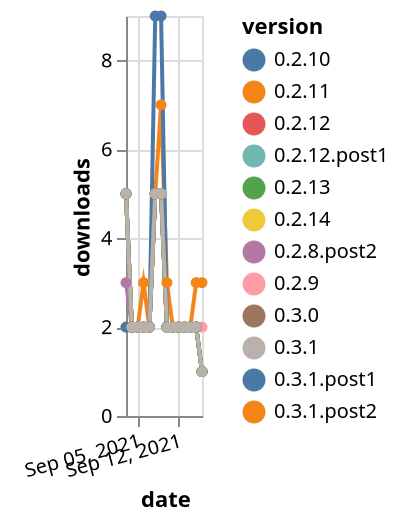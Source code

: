 {"$schema": "https://vega.github.io/schema/vega-lite/v5.json", "description": "A simple bar chart with embedded data.", "data": {"values": [{"date": "2021-09-03", "total": 631, "delta": 2, "version": "0.2.9"}, {"date": "2021-09-04", "total": 633, "delta": 2, "version": "0.2.9"}, {"date": "2021-09-05", "total": 635, "delta": 2, "version": "0.2.9"}, {"date": "2021-09-06", "total": 637, "delta": 2, "version": "0.2.9"}, {"date": "2021-09-07", "total": 639, "delta": 2, "version": "0.2.9"}, {"date": "2021-09-08", "total": 644, "delta": 5, "version": "0.2.9"}, {"date": "2021-09-09", "total": 649, "delta": 5, "version": "0.2.9"}, {"date": "2021-09-10", "total": 651, "delta": 2, "version": "0.2.9"}, {"date": "2021-09-11", "total": 653, "delta": 2, "version": "0.2.9"}, {"date": "2021-09-12", "total": 655, "delta": 2, "version": "0.2.9"}, {"date": "2021-09-13", "total": 657, "delta": 2, "version": "0.2.9"}, {"date": "2021-09-14", "total": 659, "delta": 2, "version": "0.2.9"}, {"date": "2021-09-15", "total": 661, "delta": 2, "version": "0.2.9"}, {"date": "2021-09-16", "total": 663, "delta": 2, "version": "0.2.9"}, {"date": "2021-09-03", "total": 300, "delta": 5, "version": "0.2.11"}, {"date": "2021-09-04", "total": 302, "delta": 2, "version": "0.2.11"}, {"date": "2021-09-05", "total": 304, "delta": 2, "version": "0.2.11"}, {"date": "2021-09-06", "total": 306, "delta": 2, "version": "0.2.11"}, {"date": "2021-09-07", "total": 308, "delta": 2, "version": "0.2.11"}, {"date": "2021-09-08", "total": 313, "delta": 5, "version": "0.2.11"}, {"date": "2021-09-09", "total": 318, "delta": 5, "version": "0.2.11"}, {"date": "2021-09-10", "total": 320, "delta": 2, "version": "0.2.11"}, {"date": "2021-09-11", "total": 322, "delta": 2, "version": "0.2.11"}, {"date": "2021-09-12", "total": 324, "delta": 2, "version": "0.2.11"}, {"date": "2021-09-13", "total": 326, "delta": 2, "version": "0.2.11"}, {"date": "2021-09-14", "total": 328, "delta": 2, "version": "0.2.11"}, {"date": "2021-09-15", "total": 330, "delta": 2, "version": "0.2.11"}, {"date": "2021-09-16", "total": 331, "delta": 1, "version": "0.2.11"}, {"date": "2021-09-03", "total": 230, "delta": 5, "version": "0.2.12.post1"}, {"date": "2021-09-04", "total": 232, "delta": 2, "version": "0.2.12.post1"}, {"date": "2021-09-05", "total": 234, "delta": 2, "version": "0.2.12.post1"}, {"date": "2021-09-06", "total": 236, "delta": 2, "version": "0.2.12.post1"}, {"date": "2021-09-07", "total": 238, "delta": 2, "version": "0.2.12.post1"}, {"date": "2021-09-08", "total": 243, "delta": 5, "version": "0.2.12.post1"}, {"date": "2021-09-09", "total": 248, "delta": 5, "version": "0.2.12.post1"}, {"date": "2021-09-10", "total": 250, "delta": 2, "version": "0.2.12.post1"}, {"date": "2021-09-11", "total": 252, "delta": 2, "version": "0.2.12.post1"}, {"date": "2021-09-12", "total": 254, "delta": 2, "version": "0.2.12.post1"}, {"date": "2021-09-13", "total": 256, "delta": 2, "version": "0.2.12.post1"}, {"date": "2021-09-14", "total": 258, "delta": 2, "version": "0.2.12.post1"}, {"date": "2021-09-15", "total": 260, "delta": 2, "version": "0.2.12.post1"}, {"date": "2021-09-16", "total": 261, "delta": 1, "version": "0.2.12.post1"}, {"date": "2021-09-03", "total": 651, "delta": 3, "version": "0.2.8.post2"}, {"date": "2021-09-04", "total": 653, "delta": 2, "version": "0.2.8.post2"}, {"date": "2021-09-05", "total": 655, "delta": 2, "version": "0.2.8.post2"}, {"date": "2021-09-06", "total": 657, "delta": 2, "version": "0.2.8.post2"}, {"date": "2021-09-07", "total": 659, "delta": 2, "version": "0.2.8.post2"}, {"date": "2021-09-08", "total": 664, "delta": 5, "version": "0.2.8.post2"}, {"date": "2021-09-09", "total": 669, "delta": 5, "version": "0.2.8.post2"}, {"date": "2021-09-10", "total": 671, "delta": 2, "version": "0.2.8.post2"}, {"date": "2021-09-11", "total": 673, "delta": 2, "version": "0.2.8.post2"}, {"date": "2021-09-12", "total": 675, "delta": 2, "version": "0.2.8.post2"}, {"date": "2021-09-13", "total": 677, "delta": 2, "version": "0.2.8.post2"}, {"date": "2021-09-14", "total": 679, "delta": 2, "version": "0.2.8.post2"}, {"date": "2021-09-15", "total": 681, "delta": 2, "version": "0.2.8.post2"}, {"date": "2021-09-16", "total": 682, "delta": 1, "version": "0.2.8.post2"}, {"date": "2021-09-03", "total": 268, "delta": 5, "version": "0.2.12"}, {"date": "2021-09-04", "total": 270, "delta": 2, "version": "0.2.12"}, {"date": "2021-09-05", "total": 272, "delta": 2, "version": "0.2.12"}, {"date": "2021-09-06", "total": 274, "delta": 2, "version": "0.2.12"}, {"date": "2021-09-07", "total": 276, "delta": 2, "version": "0.2.12"}, {"date": "2021-09-08", "total": 281, "delta": 5, "version": "0.2.12"}, {"date": "2021-09-09", "total": 286, "delta": 5, "version": "0.2.12"}, {"date": "2021-09-10", "total": 288, "delta": 2, "version": "0.2.12"}, {"date": "2021-09-11", "total": 290, "delta": 2, "version": "0.2.12"}, {"date": "2021-09-12", "total": 292, "delta": 2, "version": "0.2.12"}, {"date": "2021-09-13", "total": 294, "delta": 2, "version": "0.2.12"}, {"date": "2021-09-14", "total": 296, "delta": 2, "version": "0.2.12"}, {"date": "2021-09-15", "total": 298, "delta": 2, "version": "0.2.12"}, {"date": "2021-09-16", "total": 299, "delta": 1, "version": "0.2.12"}, {"date": "2021-09-03", "total": 152, "delta": 5, "version": "0.3.1.post2"}, {"date": "2021-09-04", "total": 154, "delta": 2, "version": "0.3.1.post2"}, {"date": "2021-09-05", "total": 156, "delta": 2, "version": "0.3.1.post2"}, {"date": "2021-09-06", "total": 159, "delta": 3, "version": "0.3.1.post2"}, {"date": "2021-09-07", "total": 161, "delta": 2, "version": "0.3.1.post2"}, {"date": "2021-09-08", "total": 166, "delta": 5, "version": "0.3.1.post2"}, {"date": "2021-09-09", "total": 173, "delta": 7, "version": "0.3.1.post2"}, {"date": "2021-09-10", "total": 176, "delta": 3, "version": "0.3.1.post2"}, {"date": "2021-09-11", "total": 178, "delta": 2, "version": "0.3.1.post2"}, {"date": "2021-09-12", "total": 180, "delta": 2, "version": "0.3.1.post2"}, {"date": "2021-09-13", "total": 182, "delta": 2, "version": "0.3.1.post2"}, {"date": "2021-09-14", "total": 184, "delta": 2, "version": "0.3.1.post2"}, {"date": "2021-09-15", "total": 187, "delta": 3, "version": "0.3.1.post2"}, {"date": "2021-09-16", "total": 190, "delta": 3, "version": "0.3.1.post2"}, {"date": "2021-09-03", "total": 274, "delta": 5, "version": "0.2.14"}, {"date": "2021-09-04", "total": 276, "delta": 2, "version": "0.2.14"}, {"date": "2021-09-05", "total": 278, "delta": 2, "version": "0.2.14"}, {"date": "2021-09-06", "total": 280, "delta": 2, "version": "0.2.14"}, {"date": "2021-09-07", "total": 282, "delta": 2, "version": "0.2.14"}, {"date": "2021-09-08", "total": 287, "delta": 5, "version": "0.2.14"}, {"date": "2021-09-09", "total": 292, "delta": 5, "version": "0.2.14"}, {"date": "2021-09-10", "total": 294, "delta": 2, "version": "0.2.14"}, {"date": "2021-09-11", "total": 296, "delta": 2, "version": "0.2.14"}, {"date": "2021-09-12", "total": 298, "delta": 2, "version": "0.2.14"}, {"date": "2021-09-13", "total": 300, "delta": 2, "version": "0.2.14"}, {"date": "2021-09-14", "total": 302, "delta": 2, "version": "0.2.14"}, {"date": "2021-09-15", "total": 304, "delta": 2, "version": "0.2.14"}, {"date": "2021-09-16", "total": 305, "delta": 1, "version": "0.2.14"}, {"date": "2021-09-03", "total": 692, "delta": 2, "version": "0.2.10"}, {"date": "2021-09-04", "total": 694, "delta": 2, "version": "0.2.10"}, {"date": "2021-09-05", "total": 696, "delta": 2, "version": "0.2.10"}, {"date": "2021-09-06", "total": 698, "delta": 2, "version": "0.2.10"}, {"date": "2021-09-07", "total": 700, "delta": 2, "version": "0.2.10"}, {"date": "2021-09-08", "total": 709, "delta": 9, "version": "0.2.10"}, {"date": "2021-09-09", "total": 718, "delta": 9, "version": "0.2.10"}, {"date": "2021-09-10", "total": 720, "delta": 2, "version": "0.2.10"}, {"date": "2021-09-11", "total": 722, "delta": 2, "version": "0.2.10"}, {"date": "2021-09-12", "total": 724, "delta": 2, "version": "0.2.10"}, {"date": "2021-09-13", "total": 726, "delta": 2, "version": "0.2.10"}, {"date": "2021-09-14", "total": 728, "delta": 2, "version": "0.2.10"}, {"date": "2021-09-15", "total": 730, "delta": 2, "version": "0.2.10"}, {"date": "2021-09-16", "total": 731, "delta": 1, "version": "0.2.10"}, {"date": "2021-09-03", "total": 190, "delta": 5, "version": "0.3.0"}, {"date": "2021-09-04", "total": 192, "delta": 2, "version": "0.3.0"}, {"date": "2021-09-05", "total": 194, "delta": 2, "version": "0.3.0"}, {"date": "2021-09-06", "total": 196, "delta": 2, "version": "0.3.0"}, {"date": "2021-09-07", "total": 198, "delta": 2, "version": "0.3.0"}, {"date": "2021-09-08", "total": 203, "delta": 5, "version": "0.3.0"}, {"date": "2021-09-09", "total": 208, "delta": 5, "version": "0.3.0"}, {"date": "2021-09-10", "total": 210, "delta": 2, "version": "0.3.0"}, {"date": "2021-09-11", "total": 212, "delta": 2, "version": "0.3.0"}, {"date": "2021-09-12", "total": 214, "delta": 2, "version": "0.3.0"}, {"date": "2021-09-13", "total": 216, "delta": 2, "version": "0.3.0"}, {"date": "2021-09-14", "total": 218, "delta": 2, "version": "0.3.0"}, {"date": "2021-09-15", "total": 220, "delta": 2, "version": "0.3.0"}, {"date": "2021-09-16", "total": 221, "delta": 1, "version": "0.3.0"}, {"date": "2021-09-03", "total": 150, "delta": 5, "version": "0.3.1.post1"}, {"date": "2021-09-04", "total": 152, "delta": 2, "version": "0.3.1.post1"}, {"date": "2021-09-05", "total": 154, "delta": 2, "version": "0.3.1.post1"}, {"date": "2021-09-06", "total": 156, "delta": 2, "version": "0.3.1.post1"}, {"date": "2021-09-07", "total": 158, "delta": 2, "version": "0.3.1.post1"}, {"date": "2021-09-08", "total": 163, "delta": 5, "version": "0.3.1.post1"}, {"date": "2021-09-09", "total": 168, "delta": 5, "version": "0.3.1.post1"}, {"date": "2021-09-10", "total": 170, "delta": 2, "version": "0.3.1.post1"}, {"date": "2021-09-11", "total": 172, "delta": 2, "version": "0.3.1.post1"}, {"date": "2021-09-12", "total": 174, "delta": 2, "version": "0.3.1.post1"}, {"date": "2021-09-13", "total": 176, "delta": 2, "version": "0.3.1.post1"}, {"date": "2021-09-14", "total": 178, "delta": 2, "version": "0.3.1.post1"}, {"date": "2021-09-15", "total": 180, "delta": 2, "version": "0.3.1.post1"}, {"date": "2021-09-16", "total": 181, "delta": 1, "version": "0.3.1.post1"}, {"date": "2021-09-03", "total": 232, "delta": 5, "version": "0.2.13"}, {"date": "2021-09-04", "total": 234, "delta": 2, "version": "0.2.13"}, {"date": "2021-09-05", "total": 236, "delta": 2, "version": "0.2.13"}, {"date": "2021-09-06", "total": 238, "delta": 2, "version": "0.2.13"}, {"date": "2021-09-07", "total": 240, "delta": 2, "version": "0.2.13"}, {"date": "2021-09-08", "total": 245, "delta": 5, "version": "0.2.13"}, {"date": "2021-09-09", "total": 250, "delta": 5, "version": "0.2.13"}, {"date": "2021-09-10", "total": 252, "delta": 2, "version": "0.2.13"}, {"date": "2021-09-11", "total": 254, "delta": 2, "version": "0.2.13"}, {"date": "2021-09-12", "total": 256, "delta": 2, "version": "0.2.13"}, {"date": "2021-09-13", "total": 258, "delta": 2, "version": "0.2.13"}, {"date": "2021-09-14", "total": 260, "delta": 2, "version": "0.2.13"}, {"date": "2021-09-15", "total": 262, "delta": 2, "version": "0.2.13"}, {"date": "2021-09-16", "total": 263, "delta": 1, "version": "0.2.13"}, {"date": "2021-09-03", "total": 163, "delta": 5, "version": "0.3.1"}, {"date": "2021-09-04", "total": 165, "delta": 2, "version": "0.3.1"}, {"date": "2021-09-05", "total": 167, "delta": 2, "version": "0.3.1"}, {"date": "2021-09-06", "total": 169, "delta": 2, "version": "0.3.1"}, {"date": "2021-09-07", "total": 171, "delta": 2, "version": "0.3.1"}, {"date": "2021-09-08", "total": 176, "delta": 5, "version": "0.3.1"}, {"date": "2021-09-09", "total": 181, "delta": 5, "version": "0.3.1"}, {"date": "2021-09-10", "total": 183, "delta": 2, "version": "0.3.1"}, {"date": "2021-09-11", "total": 185, "delta": 2, "version": "0.3.1"}, {"date": "2021-09-12", "total": 187, "delta": 2, "version": "0.3.1"}, {"date": "2021-09-13", "total": 189, "delta": 2, "version": "0.3.1"}, {"date": "2021-09-14", "total": 191, "delta": 2, "version": "0.3.1"}, {"date": "2021-09-15", "total": 193, "delta": 2, "version": "0.3.1"}, {"date": "2021-09-16", "total": 194, "delta": 1, "version": "0.3.1"}]}, "width": "container", "mark": {"type": "line", "point": {"filled": true}}, "encoding": {"x": {"field": "date", "type": "temporal", "timeUnit": "yearmonthdate", "title": "date", "axis": {"labelAngle": -15}}, "y": {"field": "delta", "type": "quantitative", "title": "downloads"}, "color": {"field": "version", "type": "nominal"}, "tooltip": {"field": "delta"}}}
